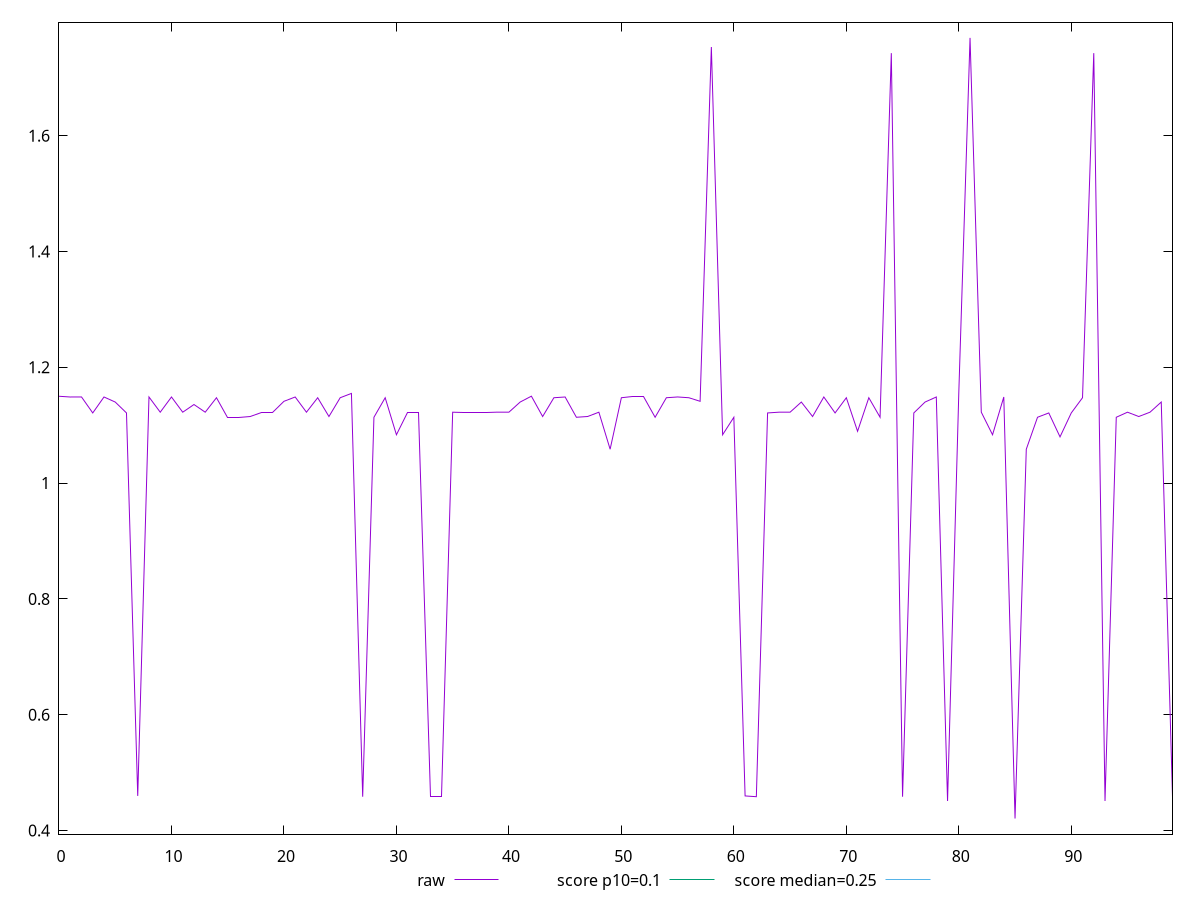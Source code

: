 reset

$raw <<EOF
0 1.15004453086853
1 1.1487652339935301
2 1.1488850917816162
3 1.121230978012085
4 1.1487898769378662
5 1.1400473022460935
6 1.121230978012085
7 0.45963368797302245
8 1.1488264980316163
9 1.122510274887085
10 1.1487898769378662
11 1.122510274887085
12 1.135771993637085
13 1.122510274887085
14 1.1475105800628662
15 1.1137677001953123
16 1.1137677001953123
17 1.1150469970703123
18 1.122510274887085
19 1.1225102748870848
20 1.1413265991210935
21 1.1487898769378662
22 1.122510274887085
23 1.1475105800628662
24 1.1150469970703123
25 1.1475105800628662
26 1.1549373378753662
27 0.45831777000427243
28 1.1137677001953123
29 1.1475105800628662
30 1.083535665512085
31 1.1212309780120848
32 1.121230978012085
33 0.45831777000427243
34 0.45831777000427243
35 1.1225102748870852
36 1.1212309780120848
37 1.121230978012085
38 1.121230978012085
39 1.122622579574585
40 1.1225102748870848
41 1.1400473022460937
42 1.1502034511566162
43 1.1150469970703125
44 1.1475105800628662
45 1.1487898769378662
46 1.1137677001953123
47 1.1150836181640624
48 1.122510274887085
49 1.0585424804687498
50 1.1475105800628662
51 1.1487898769378662
52 1.1487898769378662
53 1.1137677001953123
54 1.1475105800628662
55 1.1488264980316163
56 1.1475105800628662
57 1.1413265991210937
58 1.7533236694335936
59 1.083535665512085
60 1.1137677001953123
61 0.45963368797302245
62 0.45831777000427243
63 1.121230978012085
64 1.122532247543335
65 1.1225102748870848
66 1.1400473022460937
67 1.1150469970703123
68 1.1488118495941162
69 1.121230978012085
70 1.1475105800628662
71 1.089509786605835
72 1.1475105800628662
73 1.1137677001953123
74 1.7428033447265623
75 0.45831777000427243
76 1.121230978012085
77 1.1400473022460937
78 1.1487898769378662
79 0.45085449218749996
80 1.1560970058441162
81 1.7690829467773437
82 1.1225468959808351
83 1.083535665512085
84 1.1487898769378662
85 0.4206224575042724
86 1.0585424804687498
87 1.1137677001953123
88 1.121230978012085
89 1.07989013671875
90 1.121230978012085
91 1.1475105800628662
92 1.742803344726562
93 0.45085449218749996
94 1.1137677001953123
95 1.122510274887085
96 1.1150469970703123
97 1.1225102748870848
98 1.1400473022460937
99 0.45831777000427243
EOF

set key outside below
set xrange [0:99]
set yrange [0.393653247718811:1.7960521565628051]
set trange [0.393653247718811:1.7960521565628051]
set terminal svg size 640, 500 enhanced background rgb 'white'
set output "report_00019_2021-02-10T18-14-37.922Z//cumulative-layout-shift/samples/pages+cached/raw/values.svg"

plot $raw title "raw" with line, \
     0.1 title "score p10=0.1", \
     0.25 title "score median=0.25"

reset
